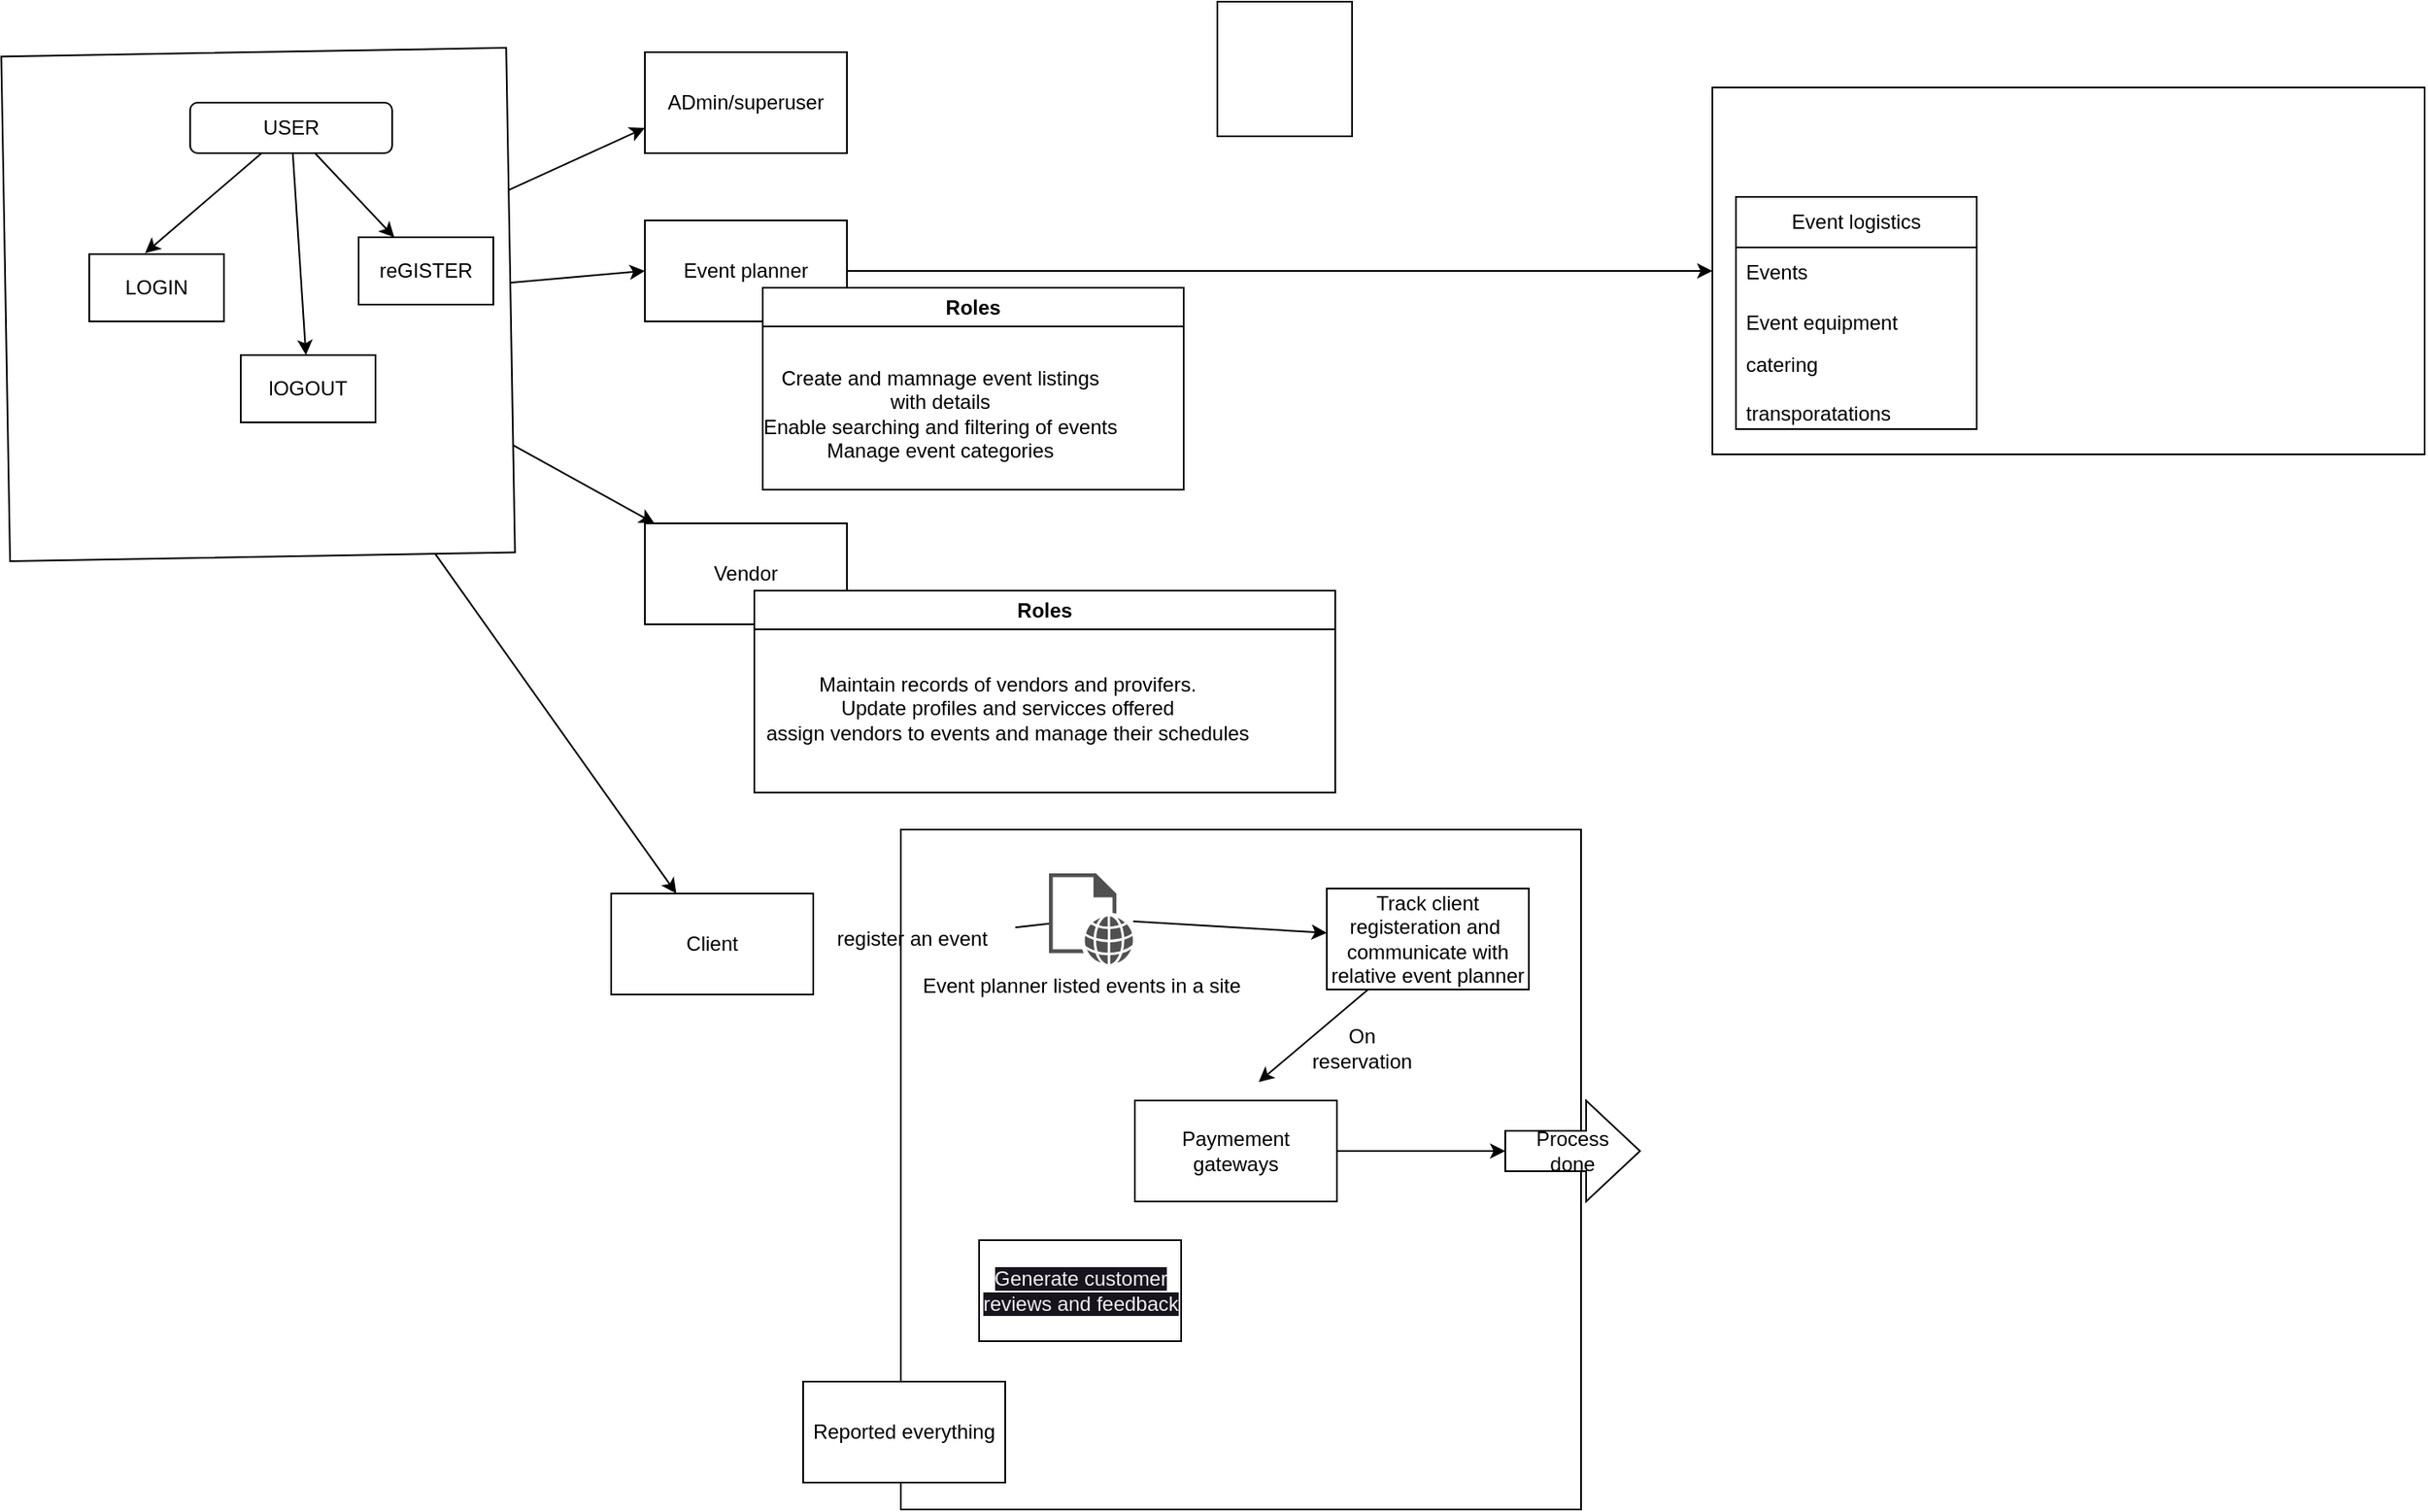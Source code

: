 <mxfile>
    <diagram id="B4upkYWRXBaPRDB1KD-Z" name="Page-1">
        <mxGraphModel dx="640" dy="763" grid="0" gridSize="10" guides="1" tooltips="1" connect="1" arrows="1" fold="1" page="1" pageScale="1" pageWidth="850" pageHeight="1100" background="none" math="0" shadow="0">
            <root>
                <mxCell id="0"/>
                <mxCell id="1" parent="0"/>
                <mxCell id="17" style="edgeStyle=none;html=1;entryX=0;entryY=0.75;entryDx=0;entryDy=0;" parent="1" source="2" target="13" edge="1">
                    <mxGeometry relative="1" as="geometry"/>
                </mxCell>
                <mxCell id="18" style="edgeStyle=none;html=1;entryX=0;entryY=0.5;entryDx=0;entryDy=0;" parent="1" source="2" target="14" edge="1">
                    <mxGeometry relative="1" as="geometry"/>
                </mxCell>
                <mxCell id="19" style="edgeStyle=none;html=1;" parent="1" source="2" target="15" edge="1">
                    <mxGeometry relative="1" as="geometry"/>
                </mxCell>
                <mxCell id="20" style="edgeStyle=none;html=1;" parent="1" source="2" target="16" edge="1">
                    <mxGeometry relative="1" as="geometry"/>
                </mxCell>
                <mxCell id="2" value="" style="whiteSpace=wrap;html=1;aspect=fixed;rotation=-1;" parent="1" vertex="1">
                    <mxGeometry x="20.35" y="570" width="299.91" height="299.91" as="geometry"/>
                </mxCell>
                <mxCell id="3" value="" style="whiteSpace=wrap;html=1;aspect=fixed;" parent="1" vertex="1">
                    <mxGeometry x="740" y="540" width="80" height="80" as="geometry"/>
                </mxCell>
                <mxCell id="4" value="" style="whiteSpace=wrap;html=1;aspect=fixed;" parent="1" vertex="1">
                    <mxGeometry x="552" y="1032" width="404" height="404" as="geometry"/>
                </mxCell>
                <mxCell id="10" style="edgeStyle=none;html=1;entryX=0.415;entryY=-0.016;entryDx=0;entryDy=0;entryPerimeter=0;" parent="1" source="5" target="6" edge="1">
                    <mxGeometry relative="1" as="geometry"/>
                </mxCell>
                <mxCell id="11" style="edgeStyle=none;html=1;" parent="1" source="5" target="7" edge="1">
                    <mxGeometry relative="1" as="geometry"/>
                </mxCell>
                <mxCell id="12" style="edgeStyle=none;html=1;" parent="1" source="5" target="9" edge="1">
                    <mxGeometry relative="1" as="geometry"/>
                </mxCell>
                <mxCell id="5" value="USER" style="rounded=1;whiteSpace=wrap;html=1;" parent="1" vertex="1">
                    <mxGeometry x="129.91" y="600" width="120" height="30" as="geometry"/>
                </mxCell>
                <mxCell id="6" value="LOGIN" style="rounded=0;whiteSpace=wrap;html=1;" parent="1" vertex="1">
                    <mxGeometry x="70" y="690" width="80" height="40" as="geometry"/>
                </mxCell>
                <mxCell id="7" value="reGISTER" style="rounded=0;whiteSpace=wrap;html=1;" parent="1" vertex="1">
                    <mxGeometry x="230" y="680" width="80" height="40" as="geometry"/>
                </mxCell>
                <mxCell id="9" value="lOGOUT" style="rounded=0;whiteSpace=wrap;html=1;" parent="1" vertex="1">
                    <mxGeometry x="160" y="750" width="80" height="40" as="geometry"/>
                </mxCell>
                <mxCell id="13" value="ADmin/superuser" style="rounded=0;whiteSpace=wrap;html=1;" parent="1" vertex="1">
                    <mxGeometry x="400" y="570" width="120" height="60" as="geometry"/>
                </mxCell>
                <mxCell id="44" value="" style="edgeStyle=none;html=1;" parent="1" source="14" target="43" edge="1">
                    <mxGeometry relative="1" as="geometry"/>
                </mxCell>
                <mxCell id="14" value="Event planner" style="rounded=0;whiteSpace=wrap;html=1;" parent="1" vertex="1">
                    <mxGeometry x="400" y="670" width="120" height="60" as="geometry"/>
                </mxCell>
                <mxCell id="15" value="Vendor" style="rounded=0;whiteSpace=wrap;html=1;" parent="1" vertex="1">
                    <mxGeometry x="400" y="850" width="120" height="60" as="geometry"/>
                </mxCell>
                <mxCell id="28" value="" style="edgeStyle=none;html=1;startArrow=none;" parent="1" source="29" target="27" edge="1">
                    <mxGeometry relative="1" as="geometry"/>
                </mxCell>
                <mxCell id="16" value="Client" style="rounded=0;whiteSpace=wrap;html=1;" parent="1" vertex="1">
                    <mxGeometry x="380" y="1070" width="120" height="60" as="geometry"/>
                </mxCell>
                <mxCell id="21" value="Roles" style="swimlane;whiteSpace=wrap;html=1;" parent="1" vertex="1">
                    <mxGeometry x="470" y="710" width="250" height="120" as="geometry"/>
                </mxCell>
                <mxCell id="22" value="Create and mamnage event listings&lt;br&gt;with details&lt;br&gt;Enable searching and filtering of events&lt;br&gt;Manage event categories" style="text;html=1;align=center;verticalAlign=middle;resizable=0;points=[];autosize=1;strokeColor=none;fillColor=none;" parent="1" vertex="1">
                    <mxGeometry x="460" y="750" width="230" height="70" as="geometry"/>
                </mxCell>
                <mxCell id="24" value="Roles" style="swimlane;whiteSpace=wrap;html=1;" parent="1" vertex="1">
                    <mxGeometry x="465" y="890" width="345" height="120" as="geometry"/>
                </mxCell>
                <mxCell id="25" value="Maintain records of vendors and provifers.&lt;br&gt;Update profiles and servicces offered&lt;br&gt;assign vendors to events and manage their schedules" style="text;html=1;align=center;verticalAlign=middle;resizable=0;points=[];autosize=1;strokeColor=none;fillColor=none;" parent="24" vertex="1">
                    <mxGeometry x="-5" y="40" width="310" height="60" as="geometry"/>
                </mxCell>
                <mxCell id="38" style="edgeStyle=none;html=1;entryX=0.5;entryY=0;entryDx=0;entryDy=0;" parent="1" source="27" edge="1">
                    <mxGeometry relative="1" as="geometry">
                        <mxPoint x="764.5" y="1182" as="targetPoint"/>
                    </mxGeometry>
                </mxCell>
                <mxCell id="27" value="Track client registeration and&amp;nbsp; communicate with relative event planner" style="whiteSpace=wrap;html=1;rounded=0;" parent="1" vertex="1">
                    <mxGeometry x="805" y="1067" width="120" height="60" as="geometry"/>
                </mxCell>
                <mxCell id="30" value="" style="edgeStyle=none;html=1;endArrow=none;startArrow=none;" parent="1" source="31" target="29" edge="1">
                    <mxGeometry relative="1" as="geometry">
                        <mxPoint x="500" y="1098.421" as="sourcePoint"/>
                        <mxPoint x="760" y="1091.579" as="targetPoint"/>
                    </mxGeometry>
                </mxCell>
                <mxCell id="29" value="" style="sketch=0;pointerEvents=1;shadow=0;dashed=0;html=1;strokeColor=none;fillColor=#505050;labelPosition=center;verticalLabelPosition=bottom;verticalAlign=top;outlineConnect=0;align=center;shape=mxgraph.office.concepts.web_page;" parent="1" vertex="1">
                    <mxGeometry x="640" y="1058" width="50" height="54" as="geometry"/>
                </mxCell>
                <mxCell id="32" value="" style="edgeStyle=none;html=1;endArrow=none;" parent="1" source="16" target="31" edge="1">
                    <mxGeometry relative="1" as="geometry">
                        <mxPoint x="500" y="1098.971" as="sourcePoint"/>
                        <mxPoint x="590" y="1097.429" as="targetPoint"/>
                    </mxGeometry>
                </mxCell>
                <mxCell id="31" value="register an event&amp;nbsp;" style="text;html=1;align=center;verticalAlign=middle;resizable=0;points=[];autosize=1;strokeColor=none;fillColor=none;" parent="1" vertex="1">
                    <mxGeometry x="500" y="1082" width="120" height="30" as="geometry"/>
                </mxCell>
                <mxCell id="34" value="Event planner listed events in a site" style="text;html=1;align=center;verticalAlign=middle;resizable=0;points=[];autosize=1;strokeColor=none;fillColor=none;" parent="1" vertex="1">
                    <mxGeometry x="555" y="1112" width="207" height="26" as="geometry"/>
                </mxCell>
                <mxCell id="41" value="" style="edgeStyle=none;html=1;" parent="1" source="37" target="40" edge="1">
                    <mxGeometry relative="1" as="geometry"/>
                </mxCell>
                <mxCell id="37" value="Paymement gateways" style="rounded=0;whiteSpace=wrap;html=1;" parent="1" vertex="1">
                    <mxGeometry x="691" y="1193" width="120" height="60" as="geometry"/>
                </mxCell>
                <mxCell id="39" value="On reservation" style="text;html=1;strokeColor=none;fillColor=none;align=center;verticalAlign=middle;whiteSpace=wrap;rounded=0;" parent="1" vertex="1">
                    <mxGeometry x="796" y="1147" width="60" height="30" as="geometry"/>
                </mxCell>
                <mxCell id="40" value="" style="shape=singleArrow;whiteSpace=wrap;html=1;arrowWidth=0.4;arrowSize=0.4;rounded=0;" parent="1" vertex="1">
                    <mxGeometry x="911" y="1193" width="80" height="60" as="geometry"/>
                </mxCell>
                <mxCell id="42" value="Process done" style="text;html=1;strokeColor=none;fillColor=none;align=center;verticalAlign=middle;whiteSpace=wrap;rounded=0;" parent="1" vertex="1">
                    <mxGeometry x="921" y="1208" width="60" height="30" as="geometry"/>
                </mxCell>
                <mxCell id="43" value="" style="whiteSpace=wrap;html=1;rounded=0;" parent="1" vertex="1">
                    <mxGeometry x="1034" y="591" width="423" height="218" as="geometry"/>
                </mxCell>
                <mxCell id="46" value="Event logistics" style="swimlane;fontStyle=0;childLayout=stackLayout;horizontal=1;startSize=30;horizontalStack=0;resizeParent=1;resizeParentMax=0;resizeLast=0;collapsible=1;marginBottom=0;whiteSpace=wrap;html=1;" parent="1" vertex="1">
                    <mxGeometry x="1048" y="656" width="143" height="138" as="geometry"/>
                </mxCell>
                <mxCell id="47" value="Events" style="text;strokeColor=none;fillColor=none;align=left;verticalAlign=middle;spacingLeft=4;spacingRight=4;overflow=hidden;points=[[0,0.5],[1,0.5]];portConstraint=eastwest;rotatable=0;whiteSpace=wrap;html=1;" parent="46" vertex="1">
                    <mxGeometry y="30" width="143" height="30" as="geometry"/>
                </mxCell>
                <mxCell id="48" value="Event equipment" style="text;strokeColor=none;fillColor=none;align=left;verticalAlign=middle;spacingLeft=4;spacingRight=4;overflow=hidden;points=[[0,0.5],[1,0.5]];portConstraint=eastwest;rotatable=0;whiteSpace=wrap;html=1;" parent="46" vertex="1">
                    <mxGeometry y="60" width="143" height="30" as="geometry"/>
                </mxCell>
                <mxCell id="49" value="catering&amp;nbsp;&lt;br&gt;&lt;br&gt;transporatations" style="text;strokeColor=none;fillColor=none;align=left;verticalAlign=middle;spacingLeft=4;spacingRight=4;overflow=hidden;points=[[0,0.5],[1,0.5]];portConstraint=eastwest;rotatable=0;whiteSpace=wrap;html=1;" parent="46" vertex="1">
                    <mxGeometry y="90" width="143" height="48" as="geometry"/>
                </mxCell>
                <mxCell id="50" value="&lt;span style=&quot;color: rgb(240, 240, 240); font-family: Helvetica; font-size: 12px; font-style: normal; font-variant-ligatures: normal; font-variant-caps: normal; font-weight: 400; letter-spacing: normal; orphans: 2; text-align: center; text-indent: 0px; text-transform: none; widows: 2; word-spacing: 0px; -webkit-text-stroke-width: 0px; background-color: rgb(24, 20, 29); text-decoration-thickness: initial; text-decoration-style: initial; text-decoration-color: initial; float: none; display: inline !important;&quot;&gt;Generate customer reviews and feedback&lt;/span&gt;" style="rounded=0;whiteSpace=wrap;html=1;" parent="1" vertex="1">
                    <mxGeometry x="598.5" y="1276" width="120" height="60" as="geometry"/>
                </mxCell>
                <mxCell id="54" value="Reported everything" style="rounded=0;whiteSpace=wrap;html=1;" parent="1" vertex="1">
                    <mxGeometry x="494" y="1360" width="120" height="60" as="geometry"/>
                </mxCell>
            </root>
        </mxGraphModel>
    </diagram>
</mxfile>